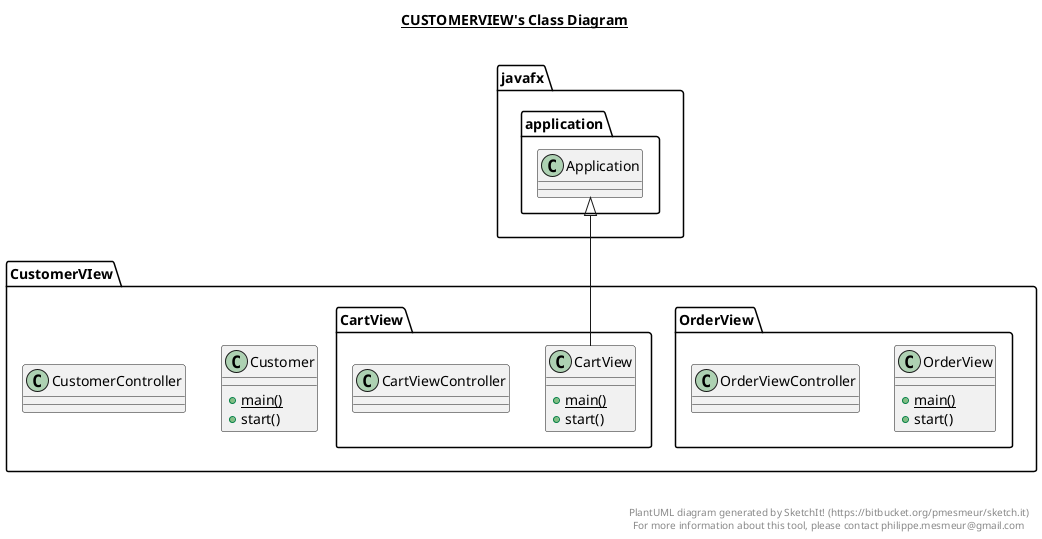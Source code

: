 @startuml

title __CUSTOMERVIEW's Class Diagram__\n

  namespace CustomerVIew {
    class CustomerVIew.Customer {
        {static} + main()
        + start()
    }
  }
  

  namespace CustomerVIew {
    class CustomerVIew.CustomerController {
    }
  }
   namespace CustomerVIew {
      namespace OrderView {
        class CustomerVIew.OrderView.OrderView {
            {static} + main()
            + start()
        }
      }
    }


    namespace CustomerVIew {
      namespace OrderView {
        class CustomerVIew.OrderView.OrderViewController {
        }
      }
    }

  namespace CustomerVIew {
    namespace CartView {
      class CustomerVIew.CartView.CartView {
          {static} + main()
          + start()
      }
    }
  }


  namespace CustomerVIew {
    namespace CartView {
      class CustomerVIew.CartView.CartViewController {
      }
    }
  }


  CustomerVIew.CartView.CartView -up-|> javafx.application.Application


right footer


PlantUML diagram generated by SketchIt! (https://bitbucket.org/pmesmeur/sketch.it)
For more information about this tool, please contact philippe.mesmeur@gmail.com
endfooter

@enduml


   CustomerVIew.OrderView.OrderView -up-|> javafx.application.Application

  CustomerVIew.Customer -up-|> javafx.application.Application


right footer


PlantUML diagram generated by SketchIt! (https://bitbucket.org/pmesmeur/sketch.it)
For more information about this tool, please contact philippe.mesmeur@gmail.com
endfooter

@enduml
